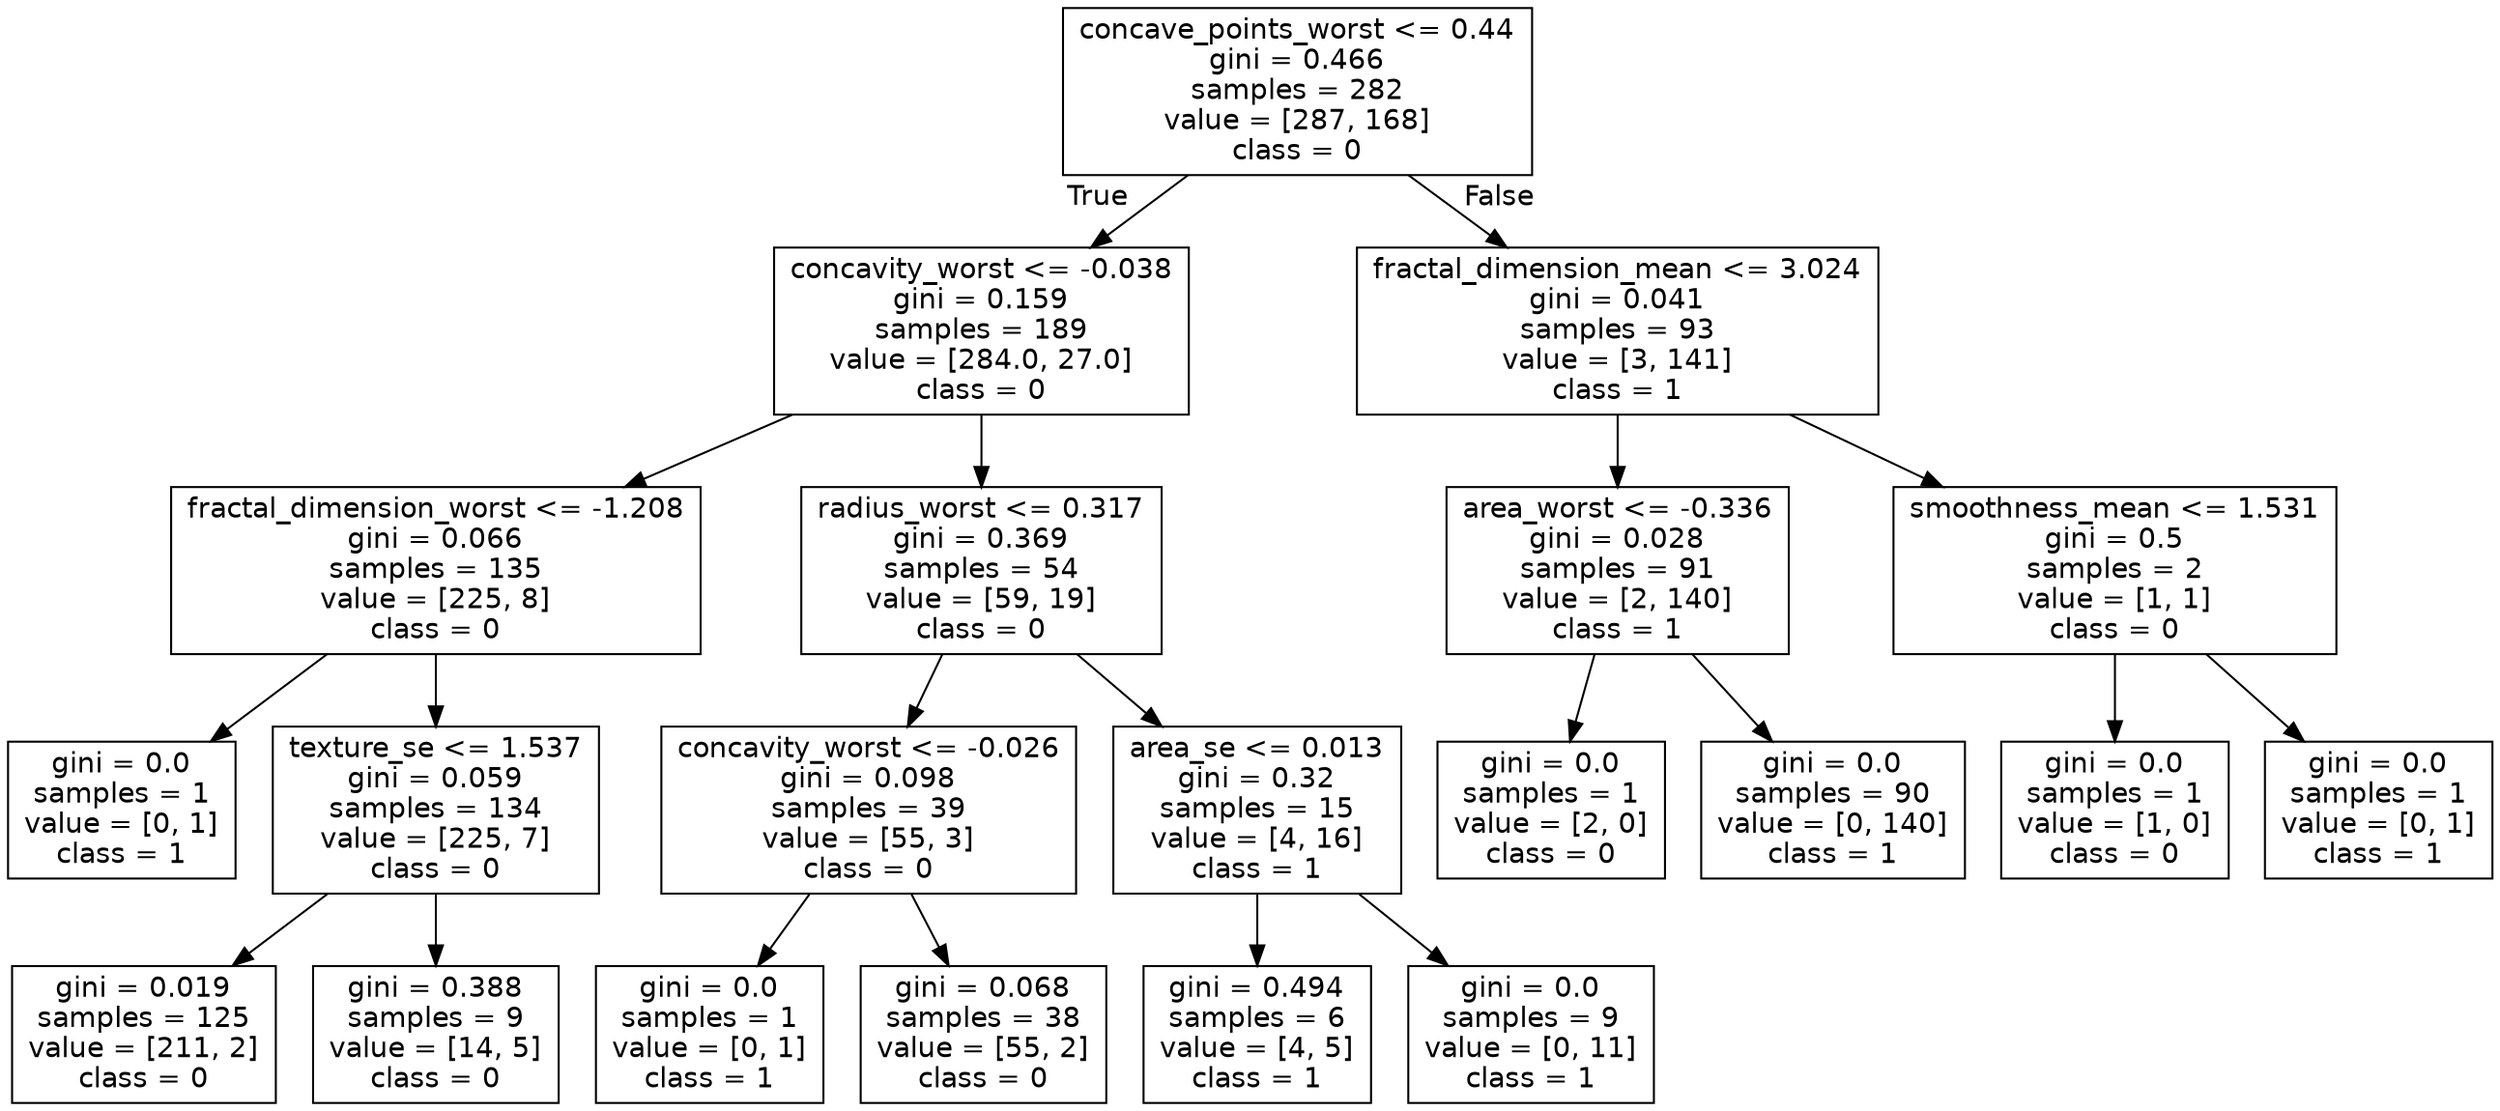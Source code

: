digraph Tree {
node [shape=box, fontname="helvetica"] ;
edge [fontname="helvetica"] ;
0 [label="concave_points_worst <= 0.44\ngini = 0.466\nsamples = 282\nvalue = [287, 168]\nclass = 0"] ;
1 [label="concavity_worst <= -0.038\ngini = 0.159\nsamples = 189\nvalue = [284.0, 27.0]\nclass = 0"] ;
0 -> 1 [labeldistance=2.5, labelangle=45, headlabel="True"] ;
2 [label="fractal_dimension_worst <= -1.208\ngini = 0.066\nsamples = 135\nvalue = [225, 8]\nclass = 0"] ;
1 -> 2 ;
3 [label="gini = 0.0\nsamples = 1\nvalue = [0, 1]\nclass = 1"] ;
2 -> 3 ;
4 [label="texture_se <= 1.537\ngini = 0.059\nsamples = 134\nvalue = [225, 7]\nclass = 0"] ;
2 -> 4 ;
5 [label="gini = 0.019\nsamples = 125\nvalue = [211, 2]\nclass = 0"] ;
4 -> 5 ;
6 [label="gini = 0.388\nsamples = 9\nvalue = [14, 5]\nclass = 0"] ;
4 -> 6 ;
7 [label="radius_worst <= 0.317\ngini = 0.369\nsamples = 54\nvalue = [59, 19]\nclass = 0"] ;
1 -> 7 ;
8 [label="concavity_worst <= -0.026\ngini = 0.098\nsamples = 39\nvalue = [55, 3]\nclass = 0"] ;
7 -> 8 ;
9 [label="gini = 0.0\nsamples = 1\nvalue = [0, 1]\nclass = 1"] ;
8 -> 9 ;
10 [label="gini = 0.068\nsamples = 38\nvalue = [55, 2]\nclass = 0"] ;
8 -> 10 ;
11 [label="area_se <= 0.013\ngini = 0.32\nsamples = 15\nvalue = [4, 16]\nclass = 1"] ;
7 -> 11 ;
12 [label="gini = 0.494\nsamples = 6\nvalue = [4, 5]\nclass = 1"] ;
11 -> 12 ;
13 [label="gini = 0.0\nsamples = 9\nvalue = [0, 11]\nclass = 1"] ;
11 -> 13 ;
14 [label="fractal_dimension_mean <= 3.024\ngini = 0.041\nsamples = 93\nvalue = [3, 141]\nclass = 1"] ;
0 -> 14 [labeldistance=2.5, labelangle=-45, headlabel="False"] ;
15 [label="area_worst <= -0.336\ngini = 0.028\nsamples = 91\nvalue = [2, 140]\nclass = 1"] ;
14 -> 15 ;
16 [label="gini = 0.0\nsamples = 1\nvalue = [2, 0]\nclass = 0"] ;
15 -> 16 ;
17 [label="gini = 0.0\nsamples = 90\nvalue = [0, 140]\nclass = 1"] ;
15 -> 17 ;
18 [label="smoothness_mean <= 1.531\ngini = 0.5\nsamples = 2\nvalue = [1, 1]\nclass = 0"] ;
14 -> 18 ;
19 [label="gini = 0.0\nsamples = 1\nvalue = [1, 0]\nclass = 0"] ;
18 -> 19 ;
20 [label="gini = 0.0\nsamples = 1\nvalue = [0, 1]\nclass = 1"] ;
18 -> 20 ;
}